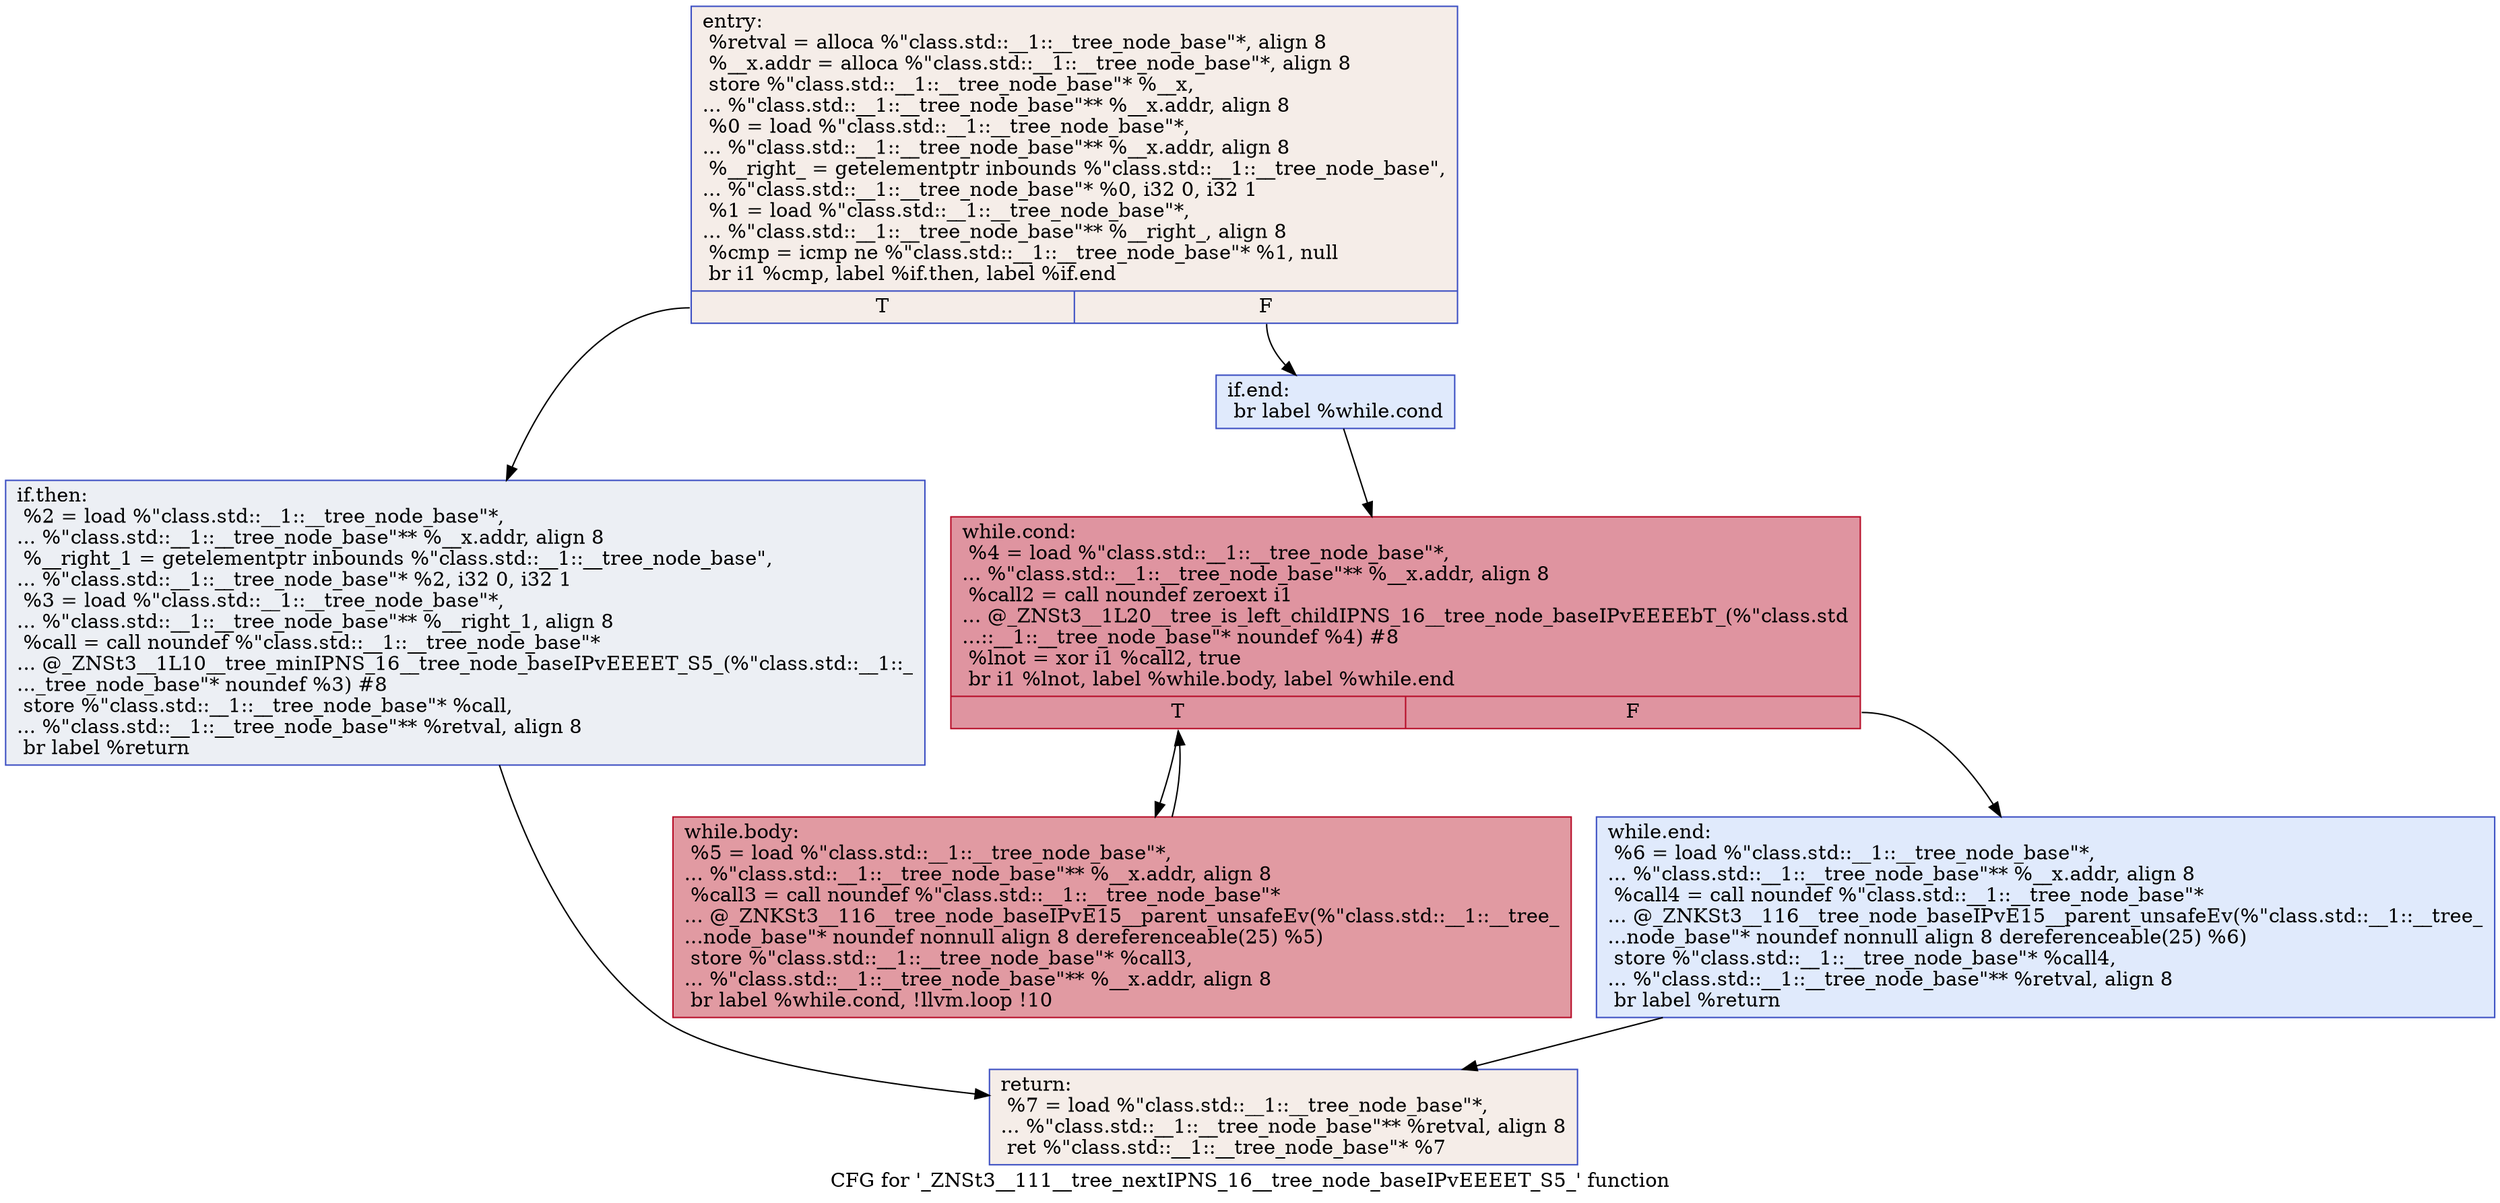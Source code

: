 digraph "CFG for '_ZNSt3__111__tree_nextIPNS_16__tree_node_baseIPvEEEET_S5_' function" {
	label="CFG for '_ZNSt3__111__tree_nextIPNS_16__tree_node_baseIPvEEEET_S5_' function";

	Node0x60000255b980 [shape=record,color="#3d50c3ff", style=filled, fillcolor="#e8d6cc70",label="{entry:\l  %retval = alloca %\"class.std::__1::__tree_node_base\"*, align 8\l  %__x.addr = alloca %\"class.std::__1::__tree_node_base\"*, align 8\l  store %\"class.std::__1::__tree_node_base\"* %__x,\l... %\"class.std::__1::__tree_node_base\"** %__x.addr, align 8\l  %0 = load %\"class.std::__1::__tree_node_base\"*,\l... %\"class.std::__1::__tree_node_base\"** %__x.addr, align 8\l  %__right_ = getelementptr inbounds %\"class.std::__1::__tree_node_base\",\l... %\"class.std::__1::__tree_node_base\"* %0, i32 0, i32 1\l  %1 = load %\"class.std::__1::__tree_node_base\"*,\l... %\"class.std::__1::__tree_node_base\"** %__right_, align 8\l  %cmp = icmp ne %\"class.std::__1::__tree_node_base\"* %1, null\l  br i1 %cmp, label %if.then, label %if.end\l|{<s0>T|<s1>F}}"];
	Node0x60000255b980:s0 -> Node0x60000255b9c0;
	Node0x60000255b980:s1 -> Node0x60000255ba00;
	Node0x60000255b9c0 [shape=record,color="#3d50c3ff", style=filled, fillcolor="#d4dbe670",label="{if.then:                                          \l  %2 = load %\"class.std::__1::__tree_node_base\"*,\l... %\"class.std::__1::__tree_node_base\"** %__x.addr, align 8\l  %__right_1 = getelementptr inbounds %\"class.std::__1::__tree_node_base\",\l... %\"class.std::__1::__tree_node_base\"* %2, i32 0, i32 1\l  %3 = load %\"class.std::__1::__tree_node_base\"*,\l... %\"class.std::__1::__tree_node_base\"** %__right_1, align 8\l  %call = call noundef %\"class.std::__1::__tree_node_base\"*\l... @_ZNSt3__1L10__tree_minIPNS_16__tree_node_baseIPvEEEET_S5_(%\"class.std::__1::_\l..._tree_node_base\"* noundef %3) #8\l  store %\"class.std::__1::__tree_node_base\"* %call,\l... %\"class.std::__1::__tree_node_base\"** %retval, align 8\l  br label %return\l}"];
	Node0x60000255b9c0 -> Node0x60000255ba40;
	Node0x60000255ba00 [shape=record,color="#3d50c3ff", style=filled, fillcolor="#b9d0f970",label="{if.end:                                           \l  br label %while.cond\l}"];
	Node0x60000255ba00 -> Node0x60000255bac0;
	Node0x60000255bac0 [shape=record,color="#b70d28ff", style=filled, fillcolor="#b70d2870",label="{while.cond:                                       \l  %4 = load %\"class.std::__1::__tree_node_base\"*,\l... %\"class.std::__1::__tree_node_base\"** %__x.addr, align 8\l  %call2 = call noundef zeroext i1\l... @_ZNSt3__1L20__tree_is_left_childIPNS_16__tree_node_baseIPvEEEEbT_(%\"class.std\l...::__1::__tree_node_base\"* noundef %4) #8\l  %lnot = xor i1 %call2, true\l  br i1 %lnot, label %while.body, label %while.end\l|{<s0>T|<s1>F}}"];
	Node0x60000255bac0:s0 -> Node0x60000255bb80;
	Node0x60000255bac0:s1 -> Node0x60000255bbc0;
	Node0x60000255bb80 [shape=record,color="#b70d28ff", style=filled, fillcolor="#bb1b2c70",label="{while.body:                                       \l  %5 = load %\"class.std::__1::__tree_node_base\"*,\l... %\"class.std::__1::__tree_node_base\"** %__x.addr, align 8\l  %call3 = call noundef %\"class.std::__1::__tree_node_base\"*\l... @_ZNKSt3__116__tree_node_baseIPvE15__parent_unsafeEv(%\"class.std::__1::__tree_\l...node_base\"* noundef nonnull align 8 dereferenceable(25) %5)\l  store %\"class.std::__1::__tree_node_base\"* %call3,\l... %\"class.std::__1::__tree_node_base\"** %__x.addr, align 8\l  br label %while.cond, !llvm.loop !10\l}"];
	Node0x60000255bb80 -> Node0x60000255bac0;
	Node0x60000255bbc0 [shape=record,color="#3d50c3ff", style=filled, fillcolor="#b9d0f970",label="{while.end:                                        \l  %6 = load %\"class.std::__1::__tree_node_base\"*,\l... %\"class.std::__1::__tree_node_base\"** %__x.addr, align 8\l  %call4 = call noundef %\"class.std::__1::__tree_node_base\"*\l... @_ZNKSt3__116__tree_node_baseIPvE15__parent_unsafeEv(%\"class.std::__1::__tree_\l...node_base\"* noundef nonnull align 8 dereferenceable(25) %6)\l  store %\"class.std::__1::__tree_node_base\"* %call4,\l... %\"class.std::__1::__tree_node_base\"** %retval, align 8\l  br label %return\l}"];
	Node0x60000255bbc0 -> Node0x60000255ba40;
	Node0x60000255ba40 [shape=record,color="#3d50c3ff", style=filled, fillcolor="#e8d6cc70",label="{return:                                           \l  %7 = load %\"class.std::__1::__tree_node_base\"*,\l... %\"class.std::__1::__tree_node_base\"** %retval, align 8\l  ret %\"class.std::__1::__tree_node_base\"* %7\l}"];
}
